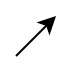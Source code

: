 <mxfile version="14.9.2" type="github"><diagram id="vM3CRT6O0fSCeh9qT38K" name="Page-1"><mxGraphModel dx="1186" dy="762" grid="1" gridSize="10" guides="1" tooltips="1" connect="1" arrows="1" fold="1" page="1" pageScale="1" pageWidth="850" pageHeight="1100" math="0" shadow="0"><root><mxCell id="0"/><mxCell id="1" parent="0"/><mxCell id="mtSbmRuvC8yPMWPeayOt-1" value="" style="endArrow=classic;html=1;" edge="1" parent="1"><mxGeometry width="50" height="50" relative="1" as="geometry"><mxPoint x="400" y="420" as="sourcePoint"/><mxPoint x="420" y="400" as="targetPoint"/></mxGeometry></mxCell></root></mxGraphModel></diagram></mxfile>